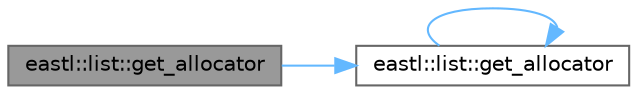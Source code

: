 digraph "eastl::list::get_allocator"
{
 // LATEX_PDF_SIZE
  bgcolor="transparent";
  edge [fontname=Helvetica,fontsize=10,labelfontname=Helvetica,labelfontsize=10];
  node [fontname=Helvetica,fontsize=10,shape=box,height=0.2,width=0.4];
  rankdir="LR";
  Node1 [id="Node000001",label="eastl::list::get_allocator",height=0.2,width=0.4,color="gray40", fillcolor="grey60", style="filled", fontcolor="black",tooltip=" "];
  Node1 -> Node2 [id="edge3_Node000001_Node000002",color="steelblue1",style="solid",tooltip=" "];
  Node2 [id="Node000002",label="eastl::list::get_allocator",height=0.2,width=0.4,color="grey40", fillcolor="white", style="filled",URL="$classeastl_1_1list.html#ad7a2f5233a85ae4c881b212075348e9a",tooltip=" "];
  Node2 -> Node2 [id="edge4_Node000002_Node000002",color="steelblue1",style="solid",tooltip=" "];
}
